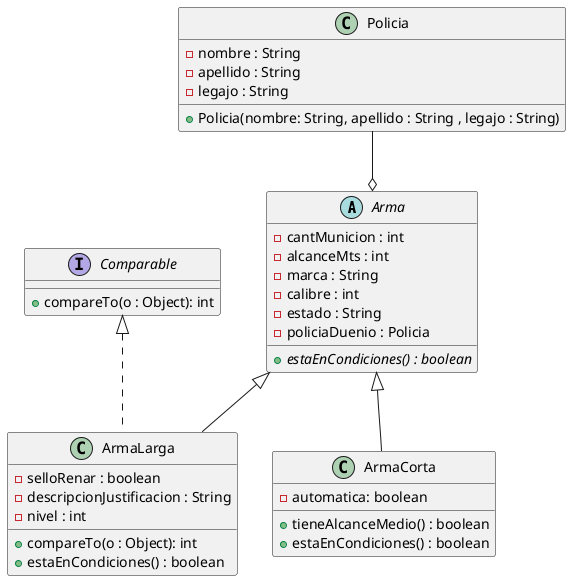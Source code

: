 @startuml

abstract class Arma {
- cantMunicion : int
- alcanceMts : int
- marca : String
- calibre : int
- estado : String
- policiaDuenio : Policia
+ {abstract}estaEnCondiciones() : boolean
}

class ArmaCorta {
   - automatica: boolean
   + tieneAlcanceMedio() : boolean
   +estaEnCondiciones() : boolean
}

class ArmaLarga {
- selloRenar : boolean
- descripcionJustificacion : String
- nivel : int
+ compareTo(o : Object): int
+estaEnCondiciones() : boolean

}
class Policia {
- nombre : String
- apellido : String
- legajo : String
+ Policia(nombre: String, apellido : String , legajo : String)
}

interface Comparable{
   + compareTo(o : Object): int
}

Arma <|-- ArmaCorta
Comparable <|.. ArmaLarga
Arma <|--  ArmaLarga
Policia --o Arma

@enduml